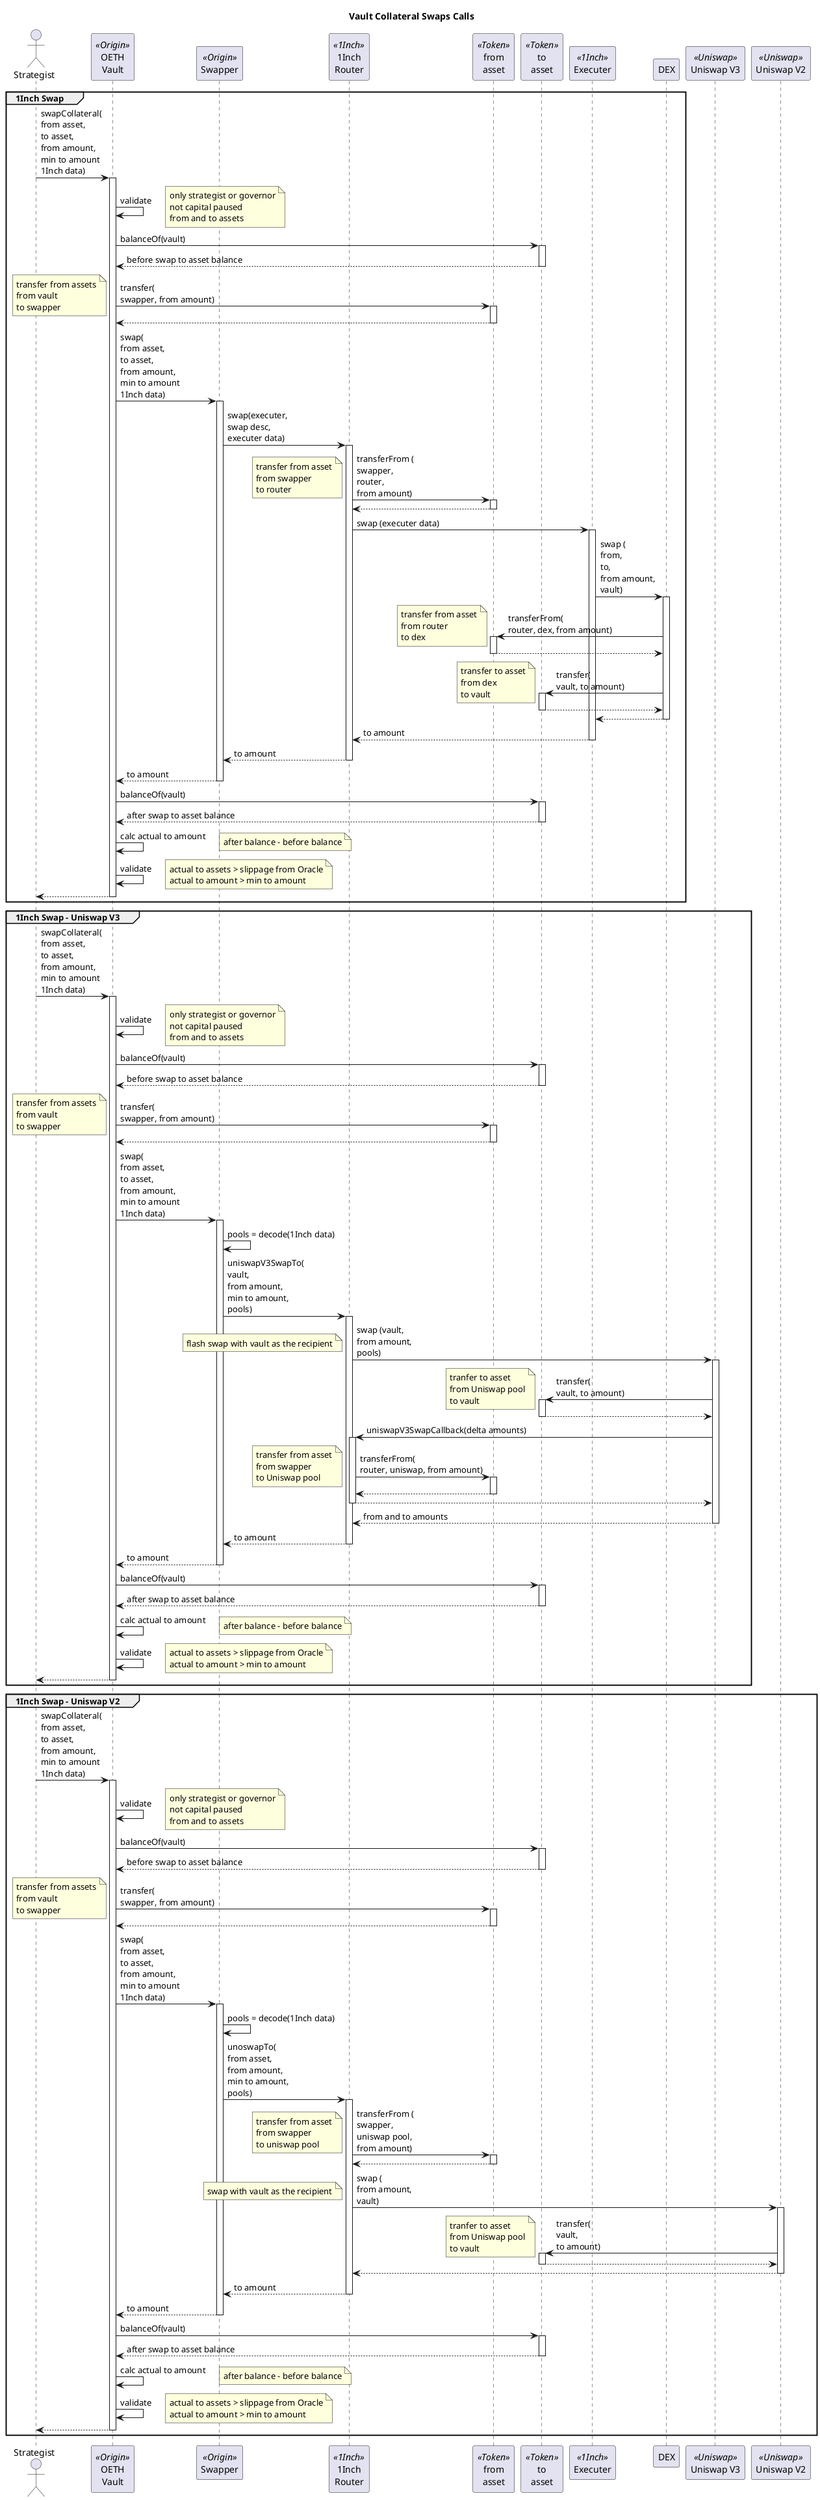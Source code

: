 @startuml

title "Vault Collateral Swaps Calls"

actor "Strategist" as strategist
participant "OETH\nVault" as vault <<Origin>>
participant "Swapper" as swapper <<Origin>>
participant "1Inch\nRouter" as router  <<1Inch>>
participant "from\nasset" as fromAsset <<Token>>
participant "to\nasset" as toAsset <<Token>>
participant "Executer" as executer <<1Inch>>
participant "DEX" as dex
participant "Uniswap V3" as uni3 <<Uniswap>>
participant "Uniswap V2" as uni2 <<Uniswap>>

group 1Inch Swap
strategist -> vault : swapCollateral(\nfrom asset,\nto asset,\nfrom amount,\nmin to amount\n1Inch data)
activate vault

vault -> vault: validate
note right
only strategist or governor
not capital paused
from and to assets
end note

vault -> toAsset : balanceOf(vault)
activate toAsset
return before swap to asset balance

vault -> fromAsset : transfer(\nswapper, from amount)
activate fromAsset
note left : transfer from assets\nfrom vault\nto swapper
return

vault -> swapper : swap(\nfrom asset,\nto asset,\nfrom amount,\nmin to amount\n1Inch data)
activate swapper

swapper -> router : swap(executer,\nswap desc, \nexecuter data)
activate router
router -> fromAsset : transferFrom (\nswapper,\nrouter,\nfrom amount)
note left : transfer from asset\nfrom swapper\nto router
activate fromAsset
return
router -> executer : swap (executer data)
activate executer
executer -> dex : swap (\nfrom,\nto,\nfrom amount,\nvault)
activate dex
dex -> fromAsset : transferFrom(\nrouter, dex, from amount)
note left : transfer from asset\nfrom router\nto dex
activate fromAsset
return
dex -> toAsset : transfer(\nvault, to amount)
note left : transfer to asset\nfrom dex\nto vault
activate toAsset
return
return
return to amount
return to amount
return to amount

vault -> toAsset : balanceOf(vault)
activate toAsset
return after swap to asset balance

vault -> vault : calc actual to amount
note right : after balance - before balance

vault -> vault : validate 
note right
actual to assets > slippage from Oracle
actual to amount > min to amount
end note

return

end group

group 1Inch Swap - Uniswap V3
strategist -> vault : swapCollateral(\nfrom asset,\nto asset,\nfrom amount,\nmin to amount\n1Inch data)
activate vault

vault -> vault: validate
note right
only strategist or governor
not capital paused
from and to assets
end note

vault -> toAsset : balanceOf(vault)
activate toAsset
return before swap to asset balance

vault -> fromAsset : transfer(\nswapper, from amount)
activate fromAsset
note left : transfer from assets\nfrom vault\nto swapper
return

vault -> swapper : swap(\nfrom asset,\nto asset,\nfrom amount,\nmin to amount\n1Inch data)
activate swapper

swapper -> swapper : pools = decode(1Inch data)

swapper -> router : uniswapV3SwapTo(\nvault,\nfrom amount,\nmin to amount,\npools)
activate router

router -> uni3 : swap (vault,\nfrom amount,\npools)
note left : flash swap with vault as the recipient
activate uni3

uni3 -> toAsset : transfer(\nvault, to amount)
note left : tranfer to asset\nfrom Uniswap pool\nto vault
activate toAsset
return

uni3 -> router : uniswapV3SwapCallback(delta amounts)
activate router

router -> fromAsset : transferFrom(\nrouter, uniswap, from amount)
note left : transfer from asset\nfrom swapper\nto Uniswap pool
activate fromAsset
return

return
return from and to amounts
return to amount
return to amount

vault -> toAsset : balanceOf(vault)
activate toAsset
return after swap to asset balance

vault -> vault : calc actual to amount
note right : after balance - before balance

vault -> vault : validate 
note right
actual to assets > slippage from Oracle
actual to amount > min to amount
end note

return

end group

group 1Inch Swap - Uniswap V2
strategist -> vault : swapCollateral(\nfrom asset,\nto asset,\nfrom amount,\nmin to amount\n1Inch data)
activate vault

vault -> vault: validate
note right
only strategist or governor
not capital paused
from and to assets
end note

vault -> toAsset : balanceOf(vault)
activate toAsset
return before swap to asset balance

vault -> fromAsset : transfer(\nswapper, from amount)
activate fromAsset
note left : transfer from assets\nfrom vault\nto swapper
return

vault -> swapper : swap(\nfrom asset,\nto asset,\nfrom amount,\nmin to amount\n1Inch data)
activate swapper

swapper -> swapper : pools = decode(1Inch data)

swapper -> router : unoswapTo(\nfrom asset,\nfrom amount,\nmin to amount,\npools)
activate router

router -> fromAsset : transferFrom (\nswapper,\nuniswap pool,\nfrom amount)
note left : transfer from asset\nfrom swapper\nto uniswap pool
activate fromAsset
return

router -> uni2 : swap (\nfrom amount,\nvault)
note left : swap with vault as the recipient
activate uni2

uni2 -> toAsset : transfer(\nvault,\nto amount)
note left : tranfer to asset\nfrom Uniswap pool\nto vault
activate toAsset
return

return
return to amount
return to amount

vault -> toAsset : balanceOf(vault)
activate toAsset
return after swap to asset balance

vault -> vault : calc actual to amount
note right : after balance - before balance

vault -> vault : validate 
note right
actual to assets > slippage from Oracle
actual to amount > min to amount
end note

return

end group

@enduml
